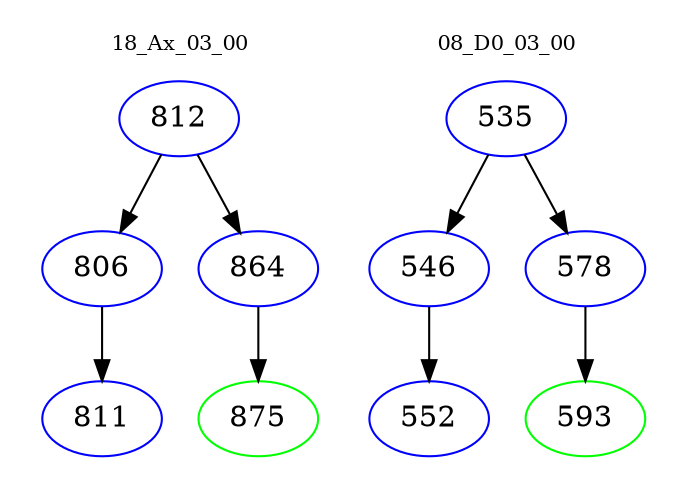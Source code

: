 digraph{
subgraph cluster_0 {
color = white
label = "18_Ax_03_00";
fontsize=10;
T0_812 [label="812", color="blue"]
T0_812 -> T0_806 [color="black"]
T0_806 [label="806", color="blue"]
T0_806 -> T0_811 [color="black"]
T0_811 [label="811", color="blue"]
T0_812 -> T0_864 [color="black"]
T0_864 [label="864", color="blue"]
T0_864 -> T0_875 [color="black"]
T0_875 [label="875", color="green"]
}
subgraph cluster_1 {
color = white
label = "08_D0_03_00";
fontsize=10;
T1_535 [label="535", color="blue"]
T1_535 -> T1_546 [color="black"]
T1_546 [label="546", color="blue"]
T1_546 -> T1_552 [color="black"]
T1_552 [label="552", color="blue"]
T1_535 -> T1_578 [color="black"]
T1_578 [label="578", color="blue"]
T1_578 -> T1_593 [color="black"]
T1_593 [label="593", color="green"]
}
}
